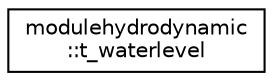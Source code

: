 digraph "Graphical Class Hierarchy"
{
 // LATEX_PDF_SIZE
  edge [fontname="Helvetica",fontsize="10",labelfontname="Helvetica",labelfontsize="10"];
  node [fontname="Helvetica",fontsize="10",shape=record];
  rankdir="LR";
  Node0 [label="modulehydrodynamic\l::t_waterlevel",height=0.2,width=0.4,color="black", fillcolor="white", style="filled",URL="$structmodulehydrodynamic_1_1t__waterlevel.html",tooltip=" "];
}
